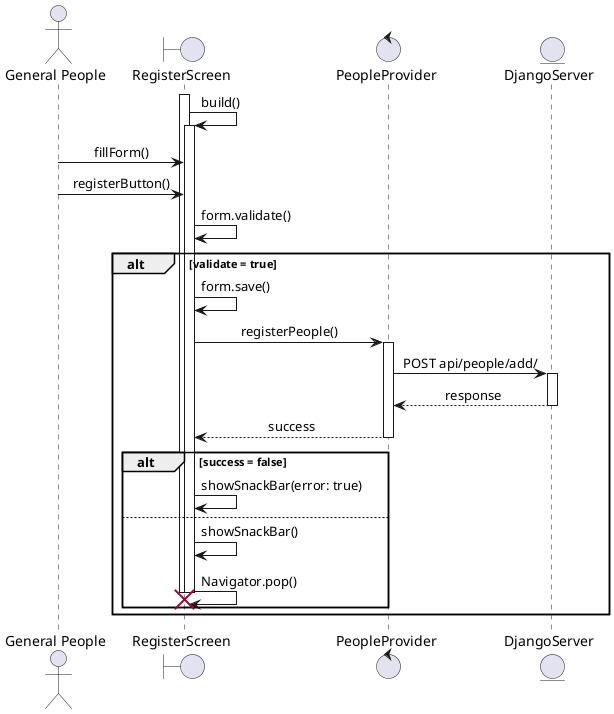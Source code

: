 @startuml uc1-sequence
skinparam sequenceMessageAlign center
actor       "General People"       as actor
boundary    RegisterScreen    as ui
control     PeopleProvider  as provider
entity      DjangoServer      as server

activate  ui
ui -> ui: build()
activate ui
actor -> ui: fillForm()
actor -> ui: registerButton()
ui -> ui: form.validate()
alt validate = true
    ui -> ui: form.save()
    ui -> provider: registerPeople()
    activate provider
    provider -> server: POST api/people/add/
    activate server
    server --> provider: response
    deactivate server
    return success
    alt success = false
        ui -> ui: showSnackBar(error: true)
    else
        ui -> ui: showSnackBar()
        ui -> ui: Navigator.pop()
        deactivate ui
        destroy ui
    end
end
@enduml
